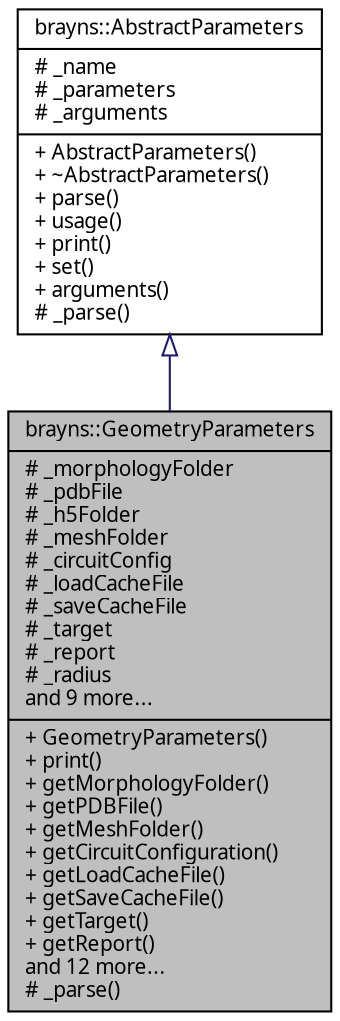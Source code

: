 digraph "brayns::GeometryParameters"
{
  edge [fontname="Sans",fontsize="10",labelfontname="Sans",labelfontsize="10"];
  node [fontname="Sans",fontsize="10",shape=record];
  Node1 [label="{brayns::GeometryParameters\n|# _morphologyFolder\l# _pdbFile\l# _h5Folder\l# _meshFolder\l# _circuitConfig\l# _loadCacheFile\l# _saveCacheFile\l# _target\l# _report\l# _radius\land 9 more...\l|+ GeometryParameters()\l+ print()\l+ getMorphologyFolder()\l+ getPDBFile()\l+ getMeshFolder()\l+ getCircuitConfiguration()\l+ getLoadCacheFile()\l+ getSaveCacheFile()\l+ getTarget()\l+ getReport()\land 12 more...\l# _parse()\l}",height=0.2,width=0.4,color="black", fillcolor="grey75", style="filled" fontcolor="black"];
  Node2 -> Node1 [dir="back",color="midnightblue",fontsize="10",style="solid",arrowtail="onormal",fontname="Sans"];
  Node2 [label="{brayns::AbstractParameters\n|# _name\l# _parameters\l# _arguments\l|+ AbstractParameters()\l+ ~AbstractParameters()\l+ parse()\l+ usage()\l+ print()\l+ set()\l+ arguments()\l# _parse()\l}",height=0.2,width=0.4,color="black", fillcolor="white", style="filled",URL="$classbrayns_1_1_abstract_parameters.html",tooltip="Base class defining command line parameters. "];
}
